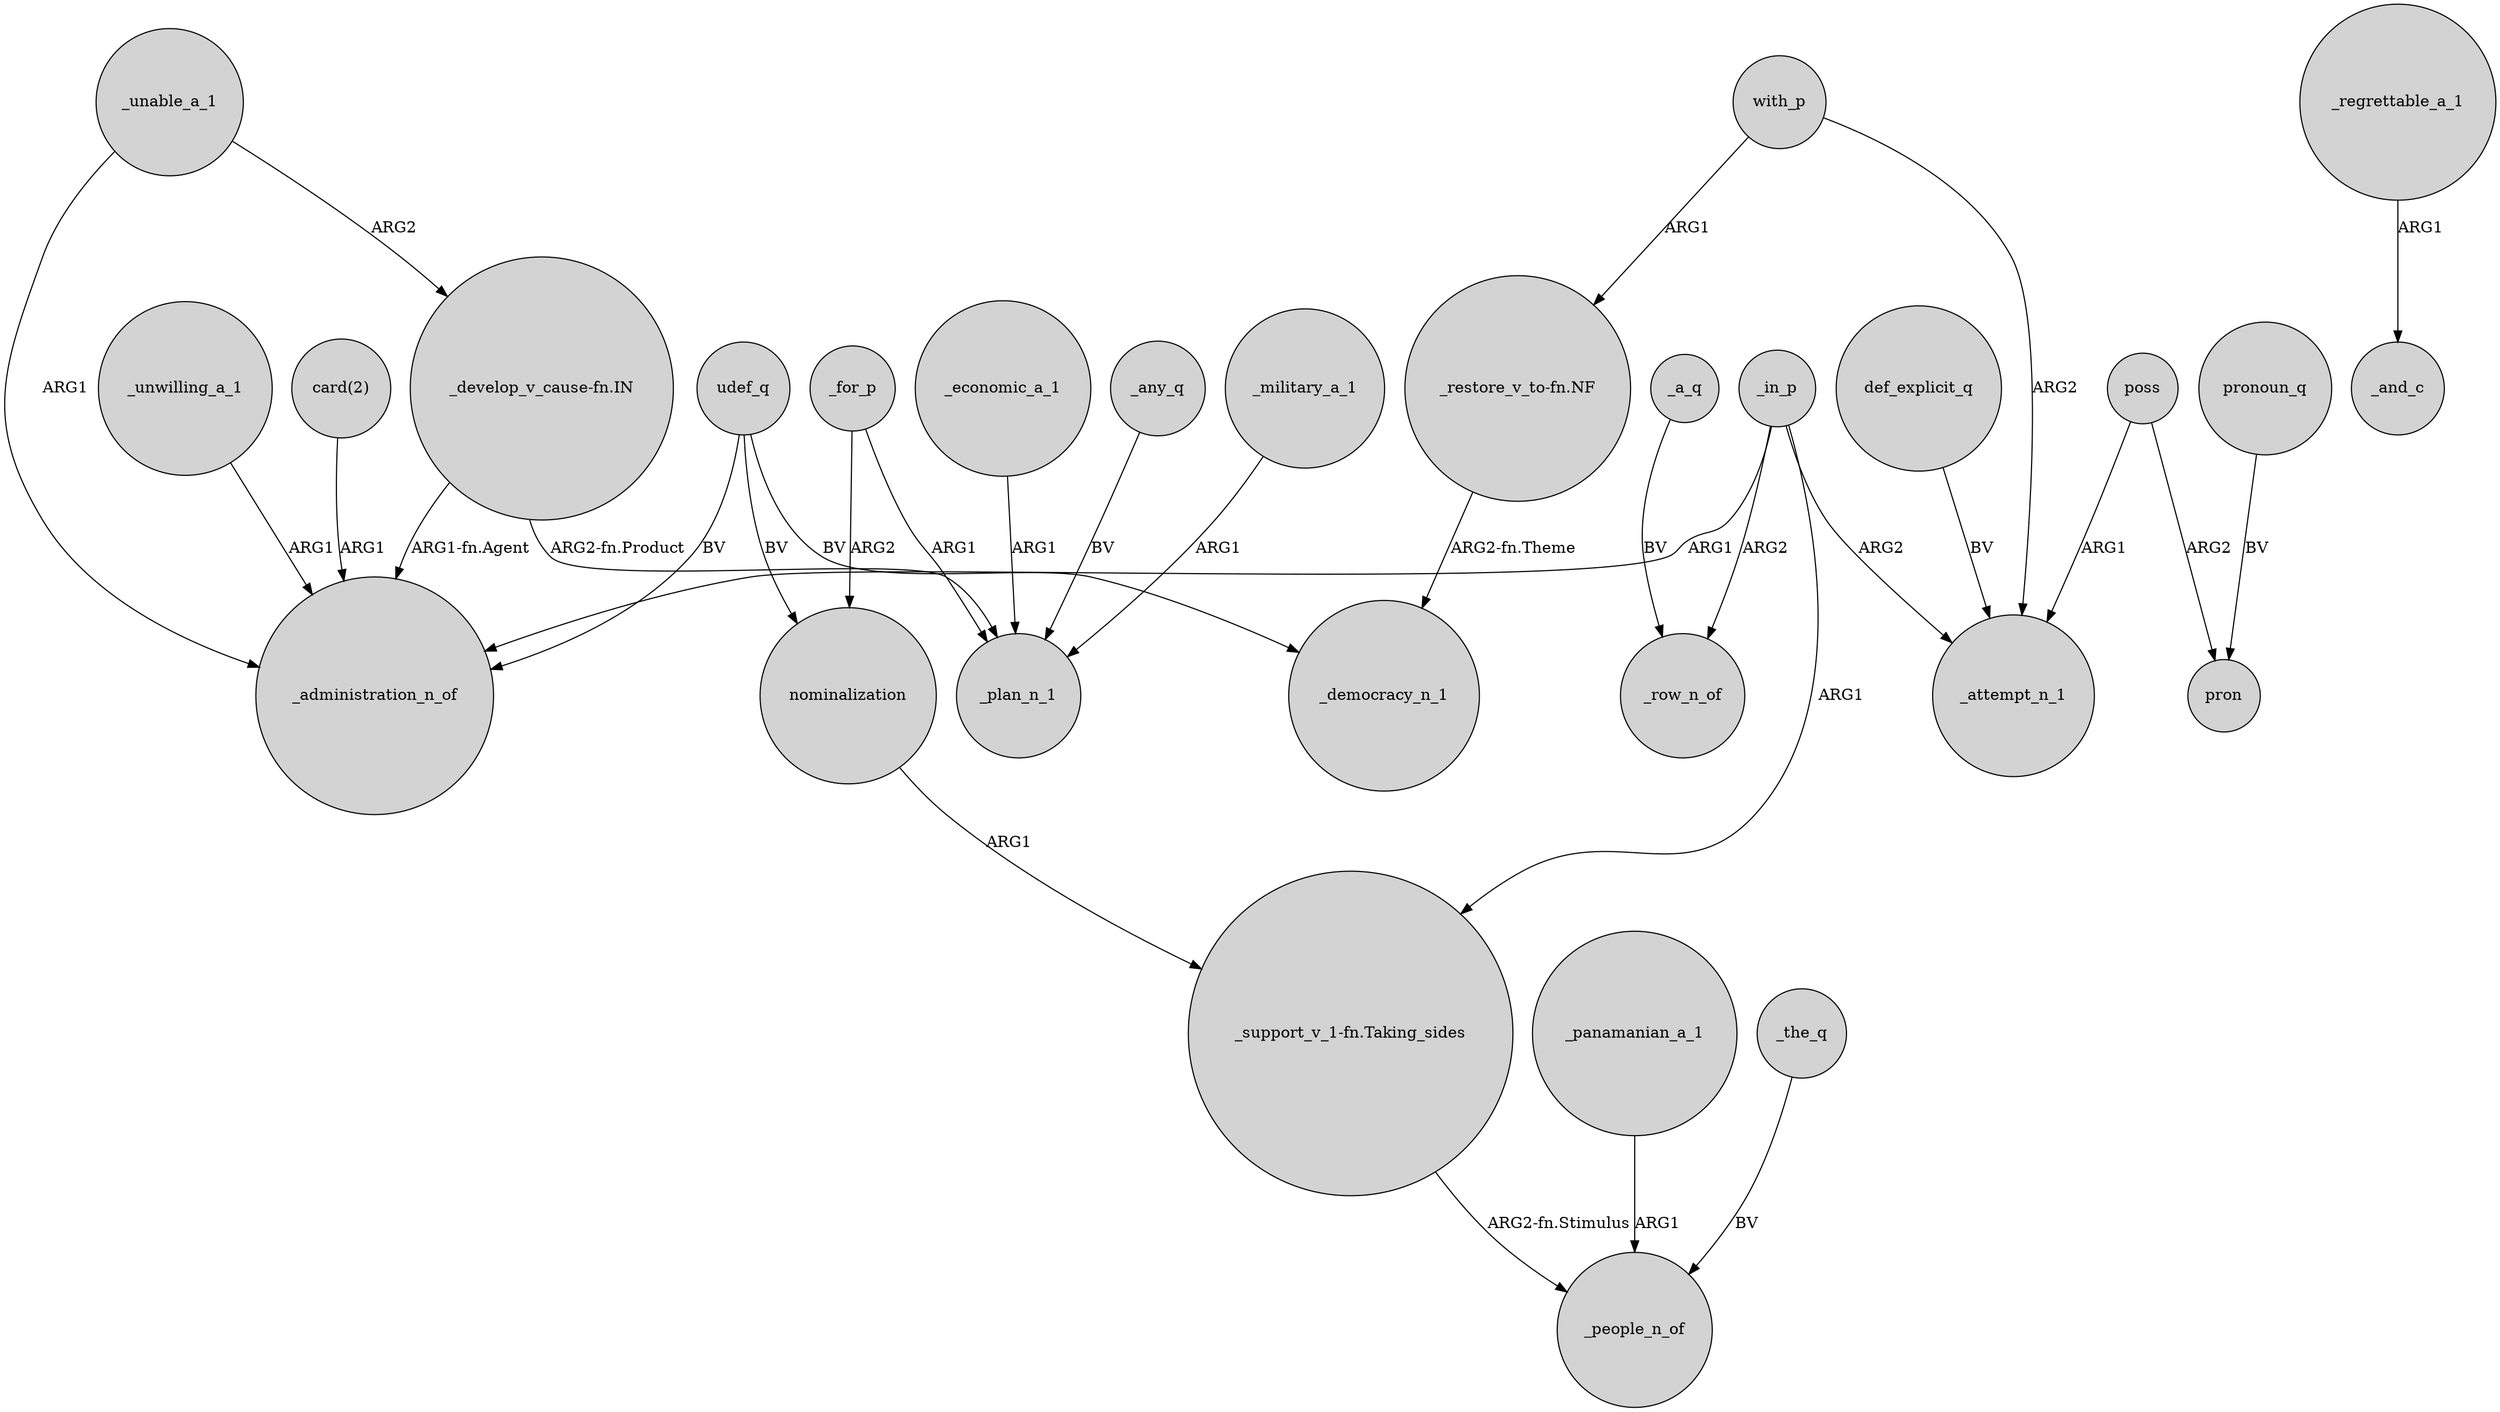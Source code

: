 digraph {
	node [shape=circle style=filled]
	udef_q -> _administration_n_of [label=BV]
	_unwilling_a_1 -> _administration_n_of [label=ARG1]
	poss -> pron [label=ARG2]
	"_restore_v_to-fn.NF" -> _democracy_n_1 [label="ARG2-fn.Theme"]
	_for_p -> nominalization [label=ARG2]
	_a_q -> _row_n_of [label=BV]
	"_develop_v_cause-fn.IN" -> _plan_n_1 [label="ARG2-fn.Product"]
	_any_q -> _plan_n_1 [label=BV]
	poss -> _attempt_n_1 [label=ARG1]
	"_develop_v_cause-fn.IN" -> _administration_n_of [label="ARG1-fn.Agent"]
	"card(2)" -> _administration_n_of [label=ARG1]
	_for_p -> _plan_n_1 [label=ARG1]
	pronoun_q -> pron [label=BV]
	with_p -> _attempt_n_1 [label=ARG2]
	udef_q -> _democracy_n_1 [label=BV]
	_in_p -> _administration_n_of [label=ARG1]
	with_p -> "_restore_v_to-fn.NF" [label=ARG1]
	_in_p -> "_support_v_1-fn.Taking_sides" [label=ARG1]
	_in_p -> _attempt_n_1 [label=ARG2]
	udef_q -> nominalization [label=BV]
	def_explicit_q -> _attempt_n_1 [label=BV]
	_unable_a_1 -> _administration_n_of [label=ARG1]
	_unable_a_1 -> "_develop_v_cause-fn.IN" [label=ARG2]
	_military_a_1 -> _plan_n_1 [label=ARG1]
	_in_p -> _row_n_of [label=ARG2]
	_economic_a_1 -> _plan_n_1 [label=ARG1]
	_regrettable_a_1 -> _and_c [label=ARG1]
	_panamanian_a_1 -> _people_n_of [label=ARG1]
	"_support_v_1-fn.Taking_sides" -> _people_n_of [label="ARG2-fn.Stimulus"]
	_the_q -> _people_n_of [label=BV]
	nominalization -> "_support_v_1-fn.Taking_sides" [label=ARG1]
}

